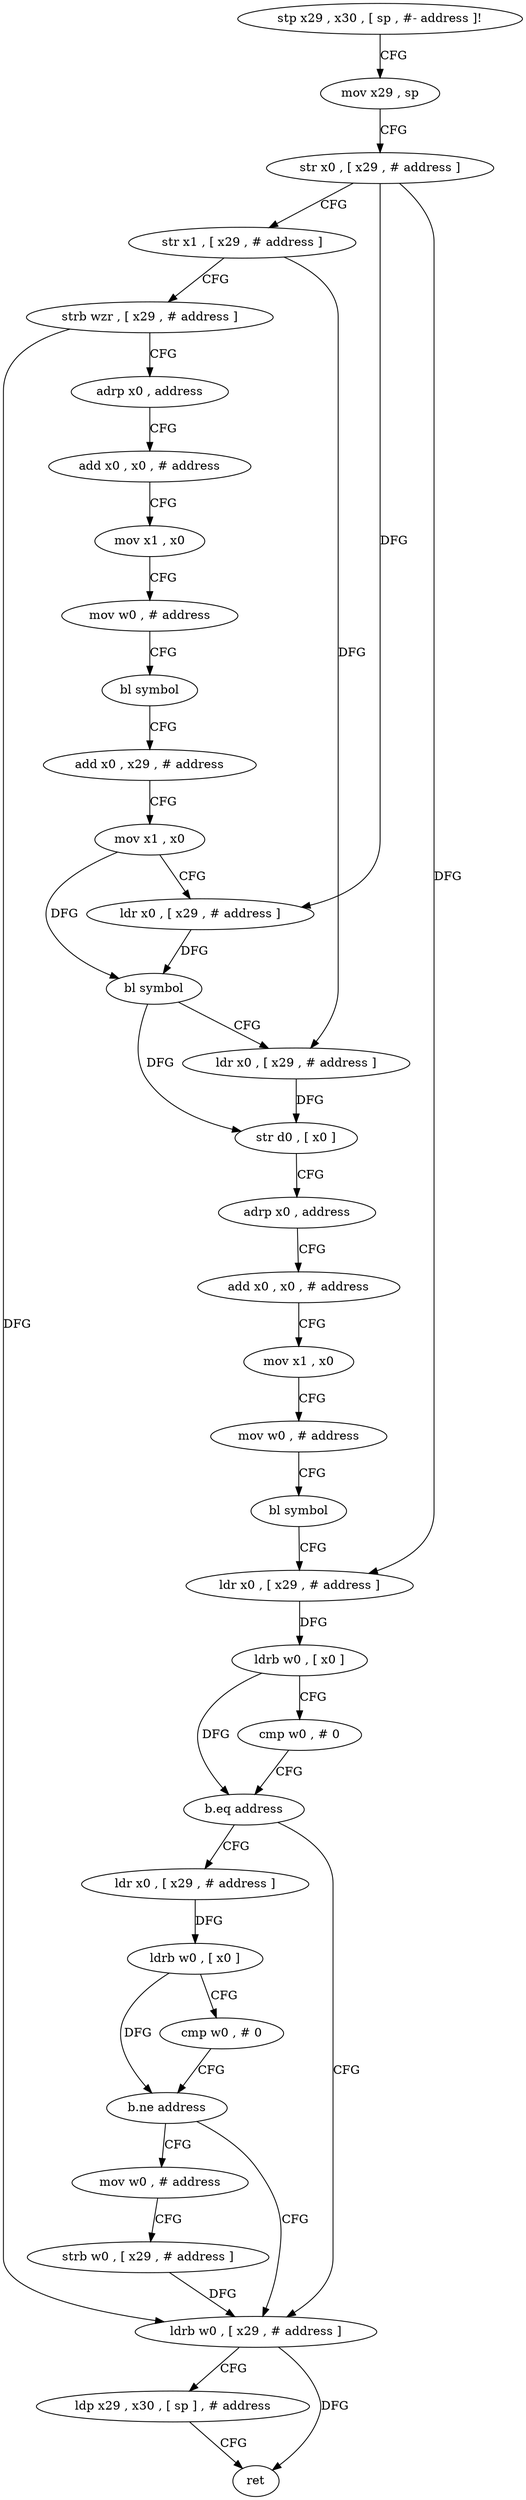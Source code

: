 digraph "func" {
"85068" [label = "stp x29 , x30 , [ sp , #- address ]!" ]
"85072" [label = "mov x29 , sp" ]
"85076" [label = "str x0 , [ x29 , # address ]" ]
"85080" [label = "str x1 , [ x29 , # address ]" ]
"85084" [label = "strb wzr , [ x29 , # address ]" ]
"85088" [label = "adrp x0 , address" ]
"85092" [label = "add x0 , x0 , # address" ]
"85096" [label = "mov x1 , x0" ]
"85100" [label = "mov w0 , # address" ]
"85104" [label = "bl symbol" ]
"85108" [label = "add x0 , x29 , # address" ]
"85112" [label = "mov x1 , x0" ]
"85116" [label = "ldr x0 , [ x29 , # address ]" ]
"85120" [label = "bl symbol" ]
"85124" [label = "ldr x0 , [ x29 , # address ]" ]
"85128" [label = "str d0 , [ x0 ]" ]
"85132" [label = "adrp x0 , address" ]
"85136" [label = "add x0 , x0 , # address" ]
"85140" [label = "mov x1 , x0" ]
"85144" [label = "mov w0 , # address" ]
"85148" [label = "bl symbol" ]
"85152" [label = "ldr x0 , [ x29 , # address ]" ]
"85156" [label = "ldrb w0 , [ x0 ]" ]
"85160" [label = "cmp w0 , # 0" ]
"85164" [label = "b.eq address" ]
"85192" [label = "ldrb w0 , [ x29 , # address ]" ]
"85168" [label = "ldr x0 , [ x29 , # address ]" ]
"85196" [label = "ldp x29 , x30 , [ sp ] , # address" ]
"85200" [label = "ret" ]
"85172" [label = "ldrb w0 , [ x0 ]" ]
"85176" [label = "cmp w0 , # 0" ]
"85180" [label = "b.ne address" ]
"85184" [label = "mov w0 , # address" ]
"85188" [label = "strb w0 , [ x29 , # address ]" ]
"85068" -> "85072" [ label = "CFG" ]
"85072" -> "85076" [ label = "CFG" ]
"85076" -> "85080" [ label = "CFG" ]
"85076" -> "85116" [ label = "DFG" ]
"85076" -> "85152" [ label = "DFG" ]
"85080" -> "85084" [ label = "CFG" ]
"85080" -> "85124" [ label = "DFG" ]
"85084" -> "85088" [ label = "CFG" ]
"85084" -> "85192" [ label = "DFG" ]
"85088" -> "85092" [ label = "CFG" ]
"85092" -> "85096" [ label = "CFG" ]
"85096" -> "85100" [ label = "CFG" ]
"85100" -> "85104" [ label = "CFG" ]
"85104" -> "85108" [ label = "CFG" ]
"85108" -> "85112" [ label = "CFG" ]
"85112" -> "85116" [ label = "CFG" ]
"85112" -> "85120" [ label = "DFG" ]
"85116" -> "85120" [ label = "DFG" ]
"85120" -> "85124" [ label = "CFG" ]
"85120" -> "85128" [ label = "DFG" ]
"85124" -> "85128" [ label = "DFG" ]
"85128" -> "85132" [ label = "CFG" ]
"85132" -> "85136" [ label = "CFG" ]
"85136" -> "85140" [ label = "CFG" ]
"85140" -> "85144" [ label = "CFG" ]
"85144" -> "85148" [ label = "CFG" ]
"85148" -> "85152" [ label = "CFG" ]
"85152" -> "85156" [ label = "DFG" ]
"85156" -> "85160" [ label = "CFG" ]
"85156" -> "85164" [ label = "DFG" ]
"85160" -> "85164" [ label = "CFG" ]
"85164" -> "85192" [ label = "CFG" ]
"85164" -> "85168" [ label = "CFG" ]
"85192" -> "85196" [ label = "CFG" ]
"85192" -> "85200" [ label = "DFG" ]
"85168" -> "85172" [ label = "DFG" ]
"85196" -> "85200" [ label = "CFG" ]
"85172" -> "85176" [ label = "CFG" ]
"85172" -> "85180" [ label = "DFG" ]
"85176" -> "85180" [ label = "CFG" ]
"85180" -> "85192" [ label = "CFG" ]
"85180" -> "85184" [ label = "CFG" ]
"85184" -> "85188" [ label = "CFG" ]
"85188" -> "85192" [ label = "DFG" ]
}
